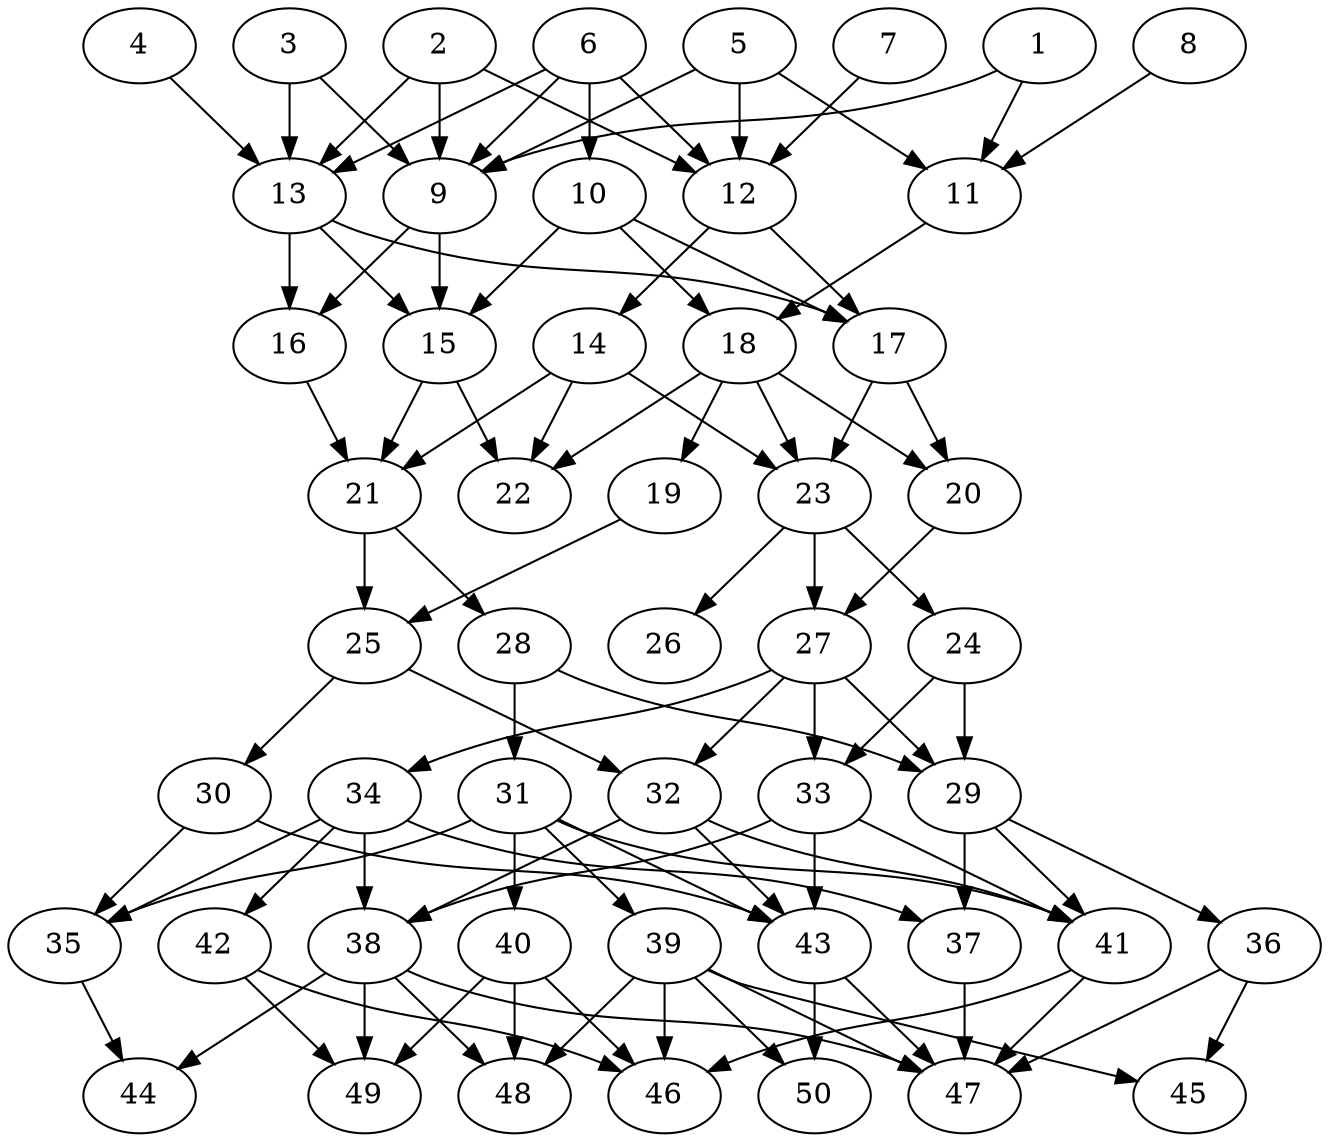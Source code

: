 // DAG automatically generated by daggen at Thu Oct  3 14:07:57 2019
// ./daggen --dot -n 50 --ccr 0.5 --fat 0.5 --regular 0.7 --density 0.6 --mindata 5242880 --maxdata 52428800 
digraph G {
  1 [size="94812160", alpha="0.16", expect_size="47406080"] 
  1 -> 9 [size ="47406080"]
  1 -> 11 [size ="47406080"]
  2 [size="32231424", alpha="0.19", expect_size="16115712"] 
  2 -> 9 [size ="16115712"]
  2 -> 12 [size ="16115712"]
  2 -> 13 [size ="16115712"]
  3 [size="90599424", alpha="0.03", expect_size="45299712"] 
  3 -> 9 [size ="45299712"]
  3 -> 13 [size ="45299712"]
  4 [size="75120640", alpha="0.03", expect_size="37560320"] 
  4 -> 13 [size ="37560320"]
  5 [size="85803008", alpha="0.17", expect_size="42901504"] 
  5 -> 9 [size ="42901504"]
  5 -> 11 [size ="42901504"]
  5 -> 12 [size ="42901504"]
  6 [size="15417344", alpha="0.13", expect_size="7708672"] 
  6 -> 9 [size ="7708672"]
  6 -> 10 [size ="7708672"]
  6 -> 12 [size ="7708672"]
  6 -> 13 [size ="7708672"]
  7 [size="76867584", alpha="0.10", expect_size="38433792"] 
  7 -> 12 [size ="38433792"]
  8 [size="26134528", alpha="0.09", expect_size="13067264"] 
  8 -> 11 [size ="13067264"]
  9 [size="48275456", alpha="0.12", expect_size="24137728"] 
  9 -> 15 [size ="24137728"]
  9 -> 16 [size ="24137728"]
  10 [size="51218432", alpha="0.11", expect_size="25609216"] 
  10 -> 15 [size ="25609216"]
  10 -> 17 [size ="25609216"]
  10 -> 18 [size ="25609216"]
  11 [size="39626752", alpha="0.01", expect_size="19813376"] 
  11 -> 18 [size ="19813376"]
  12 [size="20801536", alpha="0.02", expect_size="10400768"] 
  12 -> 14 [size ="10400768"]
  12 -> 17 [size ="10400768"]
  13 [size="14311424", alpha="0.02", expect_size="7155712"] 
  13 -> 15 [size ="7155712"]
  13 -> 16 [size ="7155712"]
  13 -> 17 [size ="7155712"]
  14 [size="30652416", alpha="0.08", expect_size="15326208"] 
  14 -> 21 [size ="15326208"]
  14 -> 22 [size ="15326208"]
  14 -> 23 [size ="15326208"]
  15 [size="42848256", alpha="0.18", expect_size="21424128"] 
  15 -> 21 [size ="21424128"]
  15 -> 22 [size ="21424128"]
  16 [size="28372992", alpha="0.11", expect_size="14186496"] 
  16 -> 21 [size ="14186496"]
  17 [size="91480064", alpha="0.19", expect_size="45740032"] 
  17 -> 20 [size ="45740032"]
  17 -> 23 [size ="45740032"]
  18 [size="44402688", alpha="0.17", expect_size="22201344"] 
  18 -> 19 [size ="22201344"]
  18 -> 20 [size ="22201344"]
  18 -> 22 [size ="22201344"]
  18 -> 23 [size ="22201344"]
  19 [size="86921216", alpha="0.16", expect_size="43460608"] 
  19 -> 25 [size ="43460608"]
  20 [size="47609856", alpha="0.04", expect_size="23804928"] 
  20 -> 27 [size ="23804928"]
  21 [size="100503552", alpha="0.10", expect_size="50251776"] 
  21 -> 25 [size ="50251776"]
  21 -> 28 [size ="50251776"]
  22 [size="11474944", alpha="0.00", expect_size="5737472"] 
  23 [size="22456320", alpha="0.08", expect_size="11228160"] 
  23 -> 24 [size ="11228160"]
  23 -> 26 [size ="11228160"]
  23 -> 27 [size ="11228160"]
  24 [size="31940608", alpha="0.09", expect_size="15970304"] 
  24 -> 29 [size ="15970304"]
  24 -> 33 [size ="15970304"]
  25 [size="68904960", alpha="0.06", expect_size="34452480"] 
  25 -> 30 [size ="34452480"]
  25 -> 32 [size ="34452480"]
  26 [size="58789888", alpha="0.04", expect_size="29394944"] 
  27 [size="18542592", alpha="0.17", expect_size="9271296"] 
  27 -> 29 [size ="9271296"]
  27 -> 32 [size ="9271296"]
  27 -> 33 [size ="9271296"]
  27 -> 34 [size ="9271296"]
  28 [size="15564800", alpha="0.12", expect_size="7782400"] 
  28 -> 29 [size ="7782400"]
  28 -> 31 [size ="7782400"]
  29 [size="94461952", alpha="0.16", expect_size="47230976"] 
  29 -> 36 [size ="47230976"]
  29 -> 37 [size ="47230976"]
  29 -> 41 [size ="47230976"]
  30 [size="74024960", alpha="0.08", expect_size="37012480"] 
  30 -> 35 [size ="37012480"]
  30 -> 43 [size ="37012480"]
  31 [size="91568128", alpha="0.06", expect_size="45784064"] 
  31 -> 35 [size ="45784064"]
  31 -> 39 [size ="45784064"]
  31 -> 40 [size ="45784064"]
  31 -> 41 [size ="45784064"]
  31 -> 43 [size ="45784064"]
  32 [size="42676224", alpha="0.07", expect_size="21338112"] 
  32 -> 38 [size ="21338112"]
  32 -> 41 [size ="21338112"]
  32 -> 43 [size ="21338112"]
  33 [size="43470848", alpha="0.08", expect_size="21735424"] 
  33 -> 38 [size ="21735424"]
  33 -> 41 [size ="21735424"]
  33 -> 43 [size ="21735424"]
  34 [size="79691776", alpha="0.14", expect_size="39845888"] 
  34 -> 35 [size ="39845888"]
  34 -> 37 [size ="39845888"]
  34 -> 38 [size ="39845888"]
  34 -> 42 [size ="39845888"]
  35 [size="27232256", alpha="0.07", expect_size="13616128"] 
  35 -> 44 [size ="13616128"]
  36 [size="55783424", alpha="0.03", expect_size="27891712"] 
  36 -> 45 [size ="27891712"]
  36 -> 47 [size ="27891712"]
  37 [size="75905024", alpha="0.16", expect_size="37952512"] 
  37 -> 47 [size ="37952512"]
  38 [size="59607040", alpha="0.17", expect_size="29803520"] 
  38 -> 44 [size ="29803520"]
  38 -> 47 [size ="29803520"]
  38 -> 48 [size ="29803520"]
  38 -> 49 [size ="29803520"]
  39 [size="22540288", alpha="0.14", expect_size="11270144"] 
  39 -> 45 [size ="11270144"]
  39 -> 46 [size ="11270144"]
  39 -> 47 [size ="11270144"]
  39 -> 48 [size ="11270144"]
  39 -> 50 [size ="11270144"]
  40 [size="96866304", alpha="0.19", expect_size="48433152"] 
  40 -> 46 [size ="48433152"]
  40 -> 48 [size ="48433152"]
  40 -> 49 [size ="48433152"]
  41 [size="40206336", alpha="0.03", expect_size="20103168"] 
  41 -> 46 [size ="20103168"]
  41 -> 47 [size ="20103168"]
  42 [size="70445056", alpha="0.07", expect_size="35222528"] 
  42 -> 46 [size ="35222528"]
  42 -> 49 [size ="35222528"]
  43 [size="103526400", alpha="0.13", expect_size="51763200"] 
  43 -> 47 [size ="51763200"]
  43 -> 50 [size ="51763200"]
  44 [size="48906240", alpha="0.04", expect_size="24453120"] 
  45 [size="21125120", alpha="0.08", expect_size="10562560"] 
  46 [size="52545536", alpha="0.02", expect_size="26272768"] 
  47 [size="66684928", alpha="0.17", expect_size="33342464"] 
  48 [size="50163712", alpha="0.14", expect_size="25081856"] 
  49 [size="36900864", alpha="0.08", expect_size="18450432"] 
  50 [size="103335936", alpha="0.16", expect_size="51667968"] 
}
